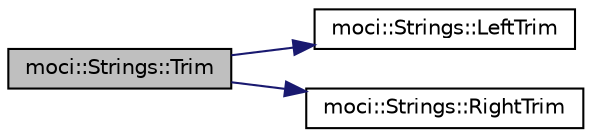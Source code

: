 digraph "moci::Strings::Trim"
{
 // INTERACTIVE_SVG=YES
  edge [fontname="Helvetica",fontsize="10",labelfontname="Helvetica",labelfontsize="10"];
  node [fontname="Helvetica",fontsize="10",shape=record];
  rankdir="LR";
  Node10 [label="moci::Strings::Trim",height=0.2,width=0.4,color="black", fillcolor="grey75", style="filled", fontcolor="black"];
  Node10 -> Node11 [color="midnightblue",fontsize="10",style="solid",fontname="Helvetica"];
  Node11 [label="moci::Strings::LeftTrim",height=0.2,width=0.4,color="black", fillcolor="white", style="filled",URL="$classmoci_1_1Strings.html#ab52943c5649d2ef80ff45678fc95fe51",tooltip="Remove all leading spaces on the given string in place. "];
  Node10 -> Node12 [color="midnightblue",fontsize="10",style="solid",fontname="Helvetica"];
  Node12 [label="moci::Strings::RightTrim",height=0.2,width=0.4,color="black", fillcolor="white", style="filled",URL="$classmoci_1_1Strings.html#a8dc2163fcc5ff7c71c49e2bd939961fe",tooltip="Remove all trailing spaces on the given string in place. "];
}
